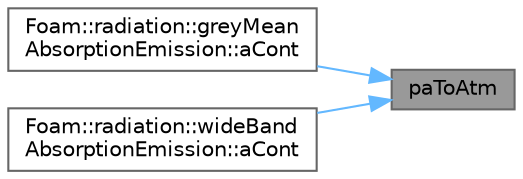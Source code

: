 digraph "paToAtm"
{
 // LATEX_PDF_SIZE
  bgcolor="transparent";
  edge [fontname=Helvetica,fontsize=10,labelfontname=Helvetica,labelfontsize=10];
  node [fontname=Helvetica,fontsize=10,shape=box,height=0.2,width=0.4];
  rankdir="RL";
  Node1 [id="Node000001",label="paToAtm",height=0.2,width=0.4,color="gray40", fillcolor="grey60", style="filled", fontcolor="black",tooltip=" "];
  Node1 -> Node2 [id="edge1_Node000001_Node000002",dir="back",color="steelblue1",style="solid",tooltip=" "];
  Node2 [id="Node000002",label="Foam::radiation::greyMean\lAbsorptionEmission::aCont",height=0.2,width=0.4,color="grey40", fillcolor="white", style="filled",URL="$classFoam_1_1radiation_1_1greyMeanAbsorptionEmission.html#ace18b83f2647f21524aa32889f66afca",tooltip=" "];
  Node1 -> Node3 [id="edge2_Node000001_Node000003",dir="back",color="steelblue1",style="solid",tooltip=" "];
  Node3 [id="Node000003",label="Foam::radiation::wideBand\lAbsorptionEmission::aCont",height=0.2,width=0.4,color="grey40", fillcolor="white", style="filled",URL="$classFoam_1_1radiation_1_1wideBandAbsorptionEmission.html#a3531e5da44a79c97a31510a0b8cb0495",tooltip=" "];
}
